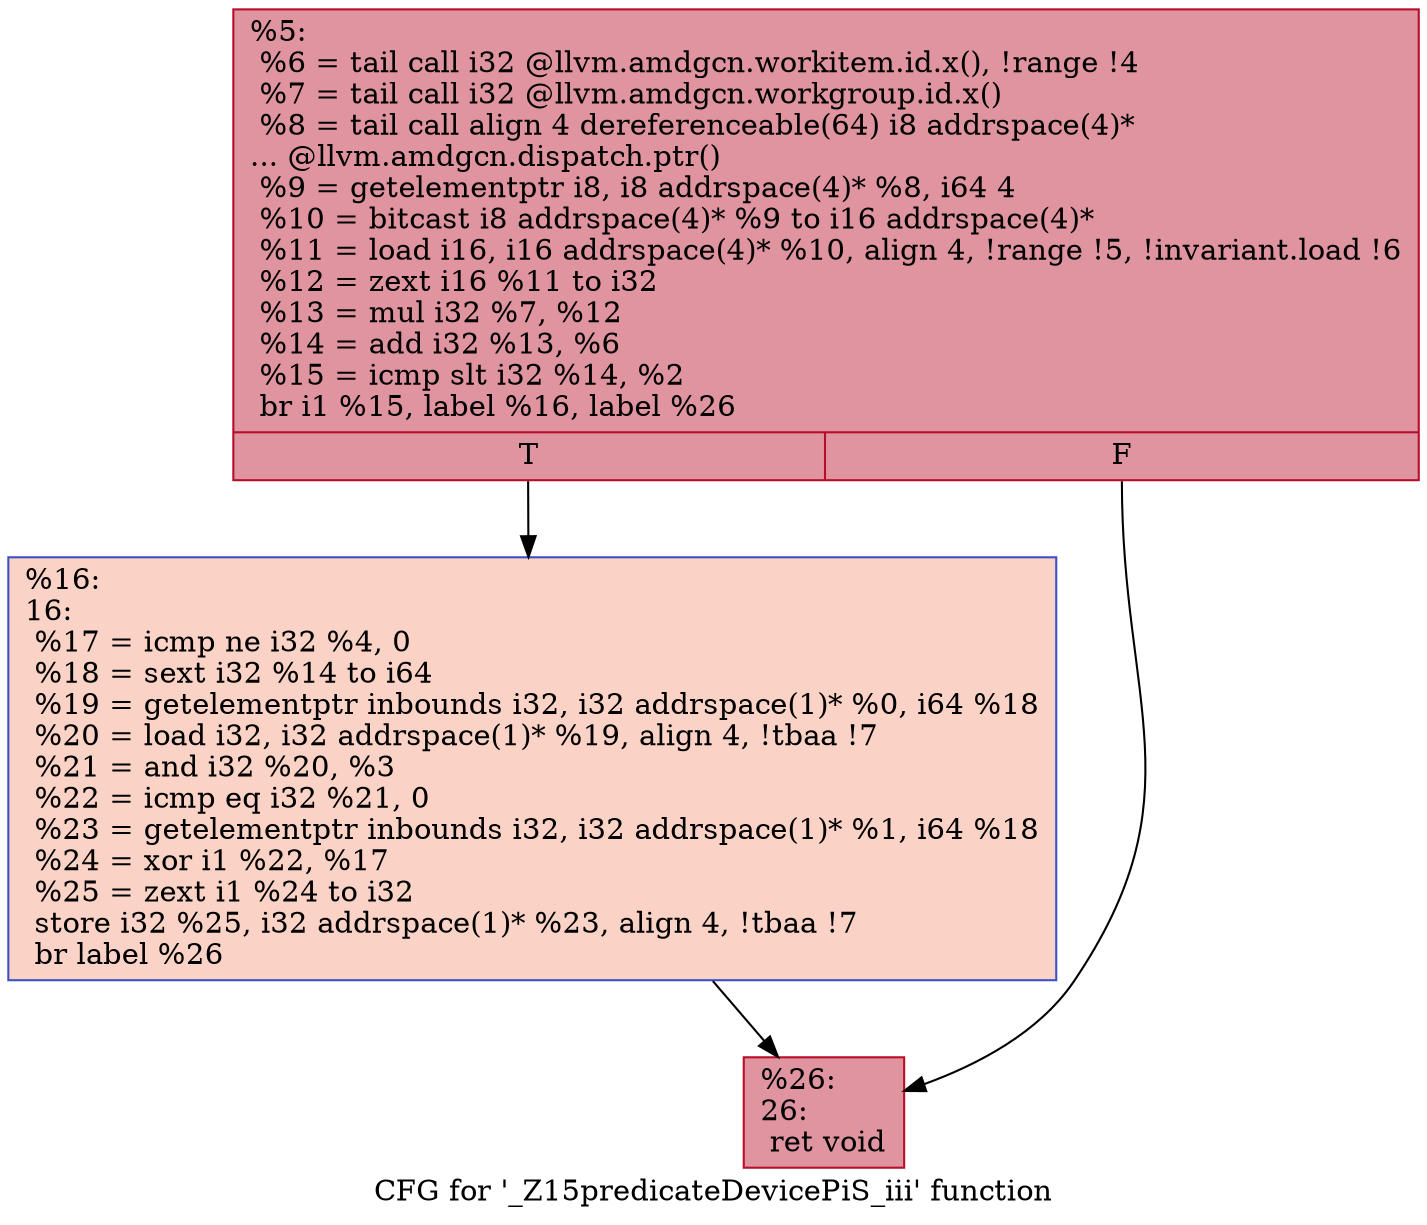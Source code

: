 digraph "CFG for '_Z15predicateDevicePiS_iii' function" {
	label="CFG for '_Z15predicateDevicePiS_iii' function";

	Node0x5616110 [shape=record,color="#b70d28ff", style=filled, fillcolor="#b70d2870",label="{%5:\l  %6 = tail call i32 @llvm.amdgcn.workitem.id.x(), !range !4\l  %7 = tail call i32 @llvm.amdgcn.workgroup.id.x()\l  %8 = tail call align 4 dereferenceable(64) i8 addrspace(4)*\l... @llvm.amdgcn.dispatch.ptr()\l  %9 = getelementptr i8, i8 addrspace(4)* %8, i64 4\l  %10 = bitcast i8 addrspace(4)* %9 to i16 addrspace(4)*\l  %11 = load i16, i16 addrspace(4)* %10, align 4, !range !5, !invariant.load !6\l  %12 = zext i16 %11 to i32\l  %13 = mul i32 %7, %12\l  %14 = add i32 %13, %6\l  %15 = icmp slt i32 %14, %2\l  br i1 %15, label %16, label %26\l|{<s0>T|<s1>F}}"];
	Node0x5616110:s0 -> Node0x5617fe0;
	Node0x5616110:s1 -> Node0x5618070;
	Node0x5617fe0 [shape=record,color="#3d50c3ff", style=filled, fillcolor="#f59c7d70",label="{%16:\l16:                                               \l  %17 = icmp ne i32 %4, 0\l  %18 = sext i32 %14 to i64\l  %19 = getelementptr inbounds i32, i32 addrspace(1)* %0, i64 %18\l  %20 = load i32, i32 addrspace(1)* %19, align 4, !tbaa !7\l  %21 = and i32 %20, %3\l  %22 = icmp eq i32 %21, 0\l  %23 = getelementptr inbounds i32, i32 addrspace(1)* %1, i64 %18\l  %24 = xor i1 %22, %17\l  %25 = zext i1 %24 to i32\l  store i32 %25, i32 addrspace(1)* %23, align 4, !tbaa !7\l  br label %26\l}"];
	Node0x5617fe0 -> Node0x5618070;
	Node0x5618070 [shape=record,color="#b70d28ff", style=filled, fillcolor="#b70d2870",label="{%26:\l26:                                               \l  ret void\l}"];
}
